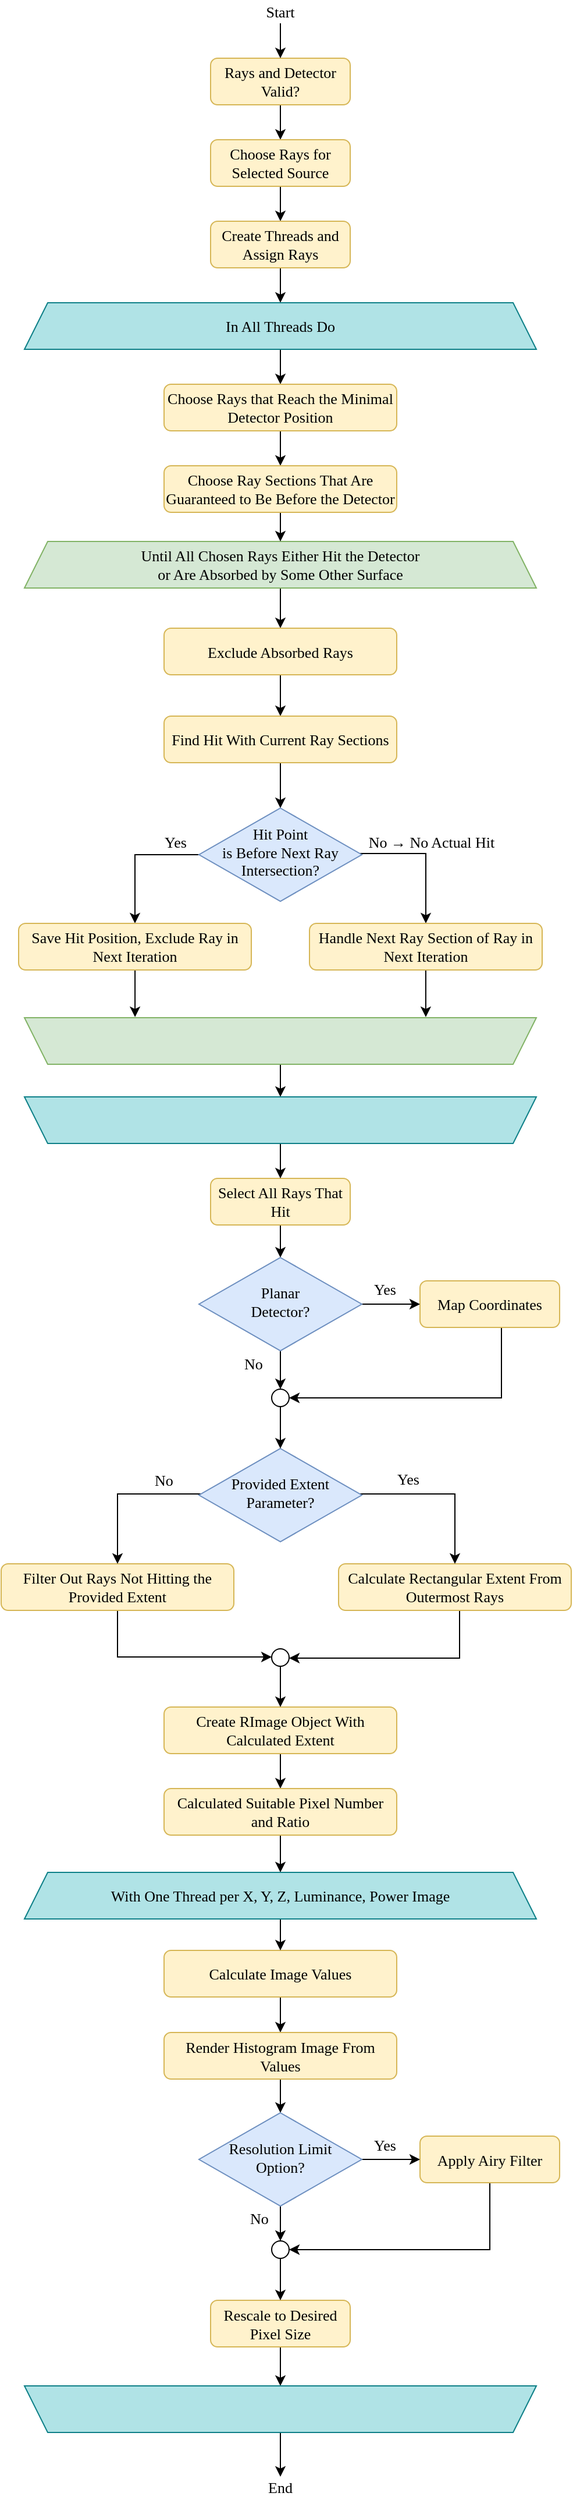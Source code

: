 <mxfile version="21.5.0" type="device">
  <diagram id="C5RBs43oDa-KdzZeNtuy" name="Page-1">
    <mxGraphModel dx="1975" dy="1057" grid="1" gridSize="10" guides="1" tooltips="1" connect="1" arrows="1" fold="1" page="1" pageScale="1" pageWidth="827" pageHeight="1169" math="0" shadow="0">
      <root>
        <mxCell id="WIyWlLk6GJQsqaUBKTNV-0" />
        <mxCell id="WIyWlLk6GJQsqaUBKTNV-1" parent="WIyWlLk6GJQsqaUBKTNV-0" />
        <mxCell id="uH4OkT64cM5H5gFiCBfV-25" style="edgeStyle=orthogonalEdgeStyle;rounded=0;orthogonalLoop=1;jettySize=auto;html=1;entryX=0.5;entryY=0;entryDx=0;entryDy=0;" parent="WIyWlLk6GJQsqaUBKTNV-1" source="tedfQHLUCKz6kTAHSQzP-0" target="Ra94u74_zHsjVBOQ7fiC-0" edge="1">
          <mxGeometry relative="1" as="geometry" />
        </mxCell>
        <mxCell id="tedfQHLUCKz6kTAHSQzP-0" value="Rays and Detector Valid?" style="rounded=1;whiteSpace=wrap;html=1;fontSize=13;glass=0;strokeWidth=1;shadow=0;fillColor=#fff2cc;strokeColor=#d6b656;fontFamily=Times New Roman;fontColor=#000000;" parent="WIyWlLk6GJQsqaUBKTNV-1" vertex="1">
          <mxGeometry x="290" y="70" width="120" height="40" as="geometry" />
        </mxCell>
        <mxCell id="tedfQHLUCKz6kTAHSQzP-2" value="" style="edgeStyle=elbowEdgeStyle;rounded=0;orthogonalLoop=1;jettySize=auto;html=1;fontFamily=Times New Roman;fontSize=13;fontColor=#000000;entryX=0.5;entryY=0;entryDx=0;entryDy=0;" parent="WIyWlLk6GJQsqaUBKTNV-1" source="tedfQHLUCKz6kTAHSQzP-3" target="tedfQHLUCKz6kTAHSQzP-0" edge="1">
          <mxGeometry relative="1" as="geometry">
            <mxPoint x="350.0" y="60" as="targetPoint" />
            <Array as="points">
              <mxPoint x="350" y="60" />
            </Array>
          </mxGeometry>
        </mxCell>
        <mxCell id="tedfQHLUCKz6kTAHSQzP-3" value="Start" style="text;html=1;strokeColor=none;fillColor=none;align=center;verticalAlign=middle;whiteSpace=wrap;rounded=0;fontFamily=Times New Roman;fontSize=13;fontColor=#000000;" parent="WIyWlLk6GJQsqaUBKTNV-1" vertex="1">
          <mxGeometry x="330" y="20" width="40" height="20" as="geometry" />
        </mxCell>
        <mxCell id="uH4OkT64cM5H5gFiCBfV-26" style="edgeStyle=orthogonalEdgeStyle;rounded=0;orthogonalLoop=1;jettySize=auto;html=1;entryX=0.5;entryY=0;entryDx=0;entryDy=0;" parent="WIyWlLk6GJQsqaUBKTNV-1" source="Ra94u74_zHsjVBOQ7fiC-0" target="uH4OkT64cM5H5gFiCBfV-0" edge="1">
          <mxGeometry relative="1" as="geometry" />
        </mxCell>
        <mxCell id="Ra94u74_zHsjVBOQ7fiC-0" value="Choose Rays for Selected Source" style="rounded=1;whiteSpace=wrap;html=1;fontSize=13;glass=0;strokeWidth=1;shadow=0;fillColor=#fff2cc;strokeColor=#d6b656;fontFamily=Times New Roman;fontColor=#000000;" parent="WIyWlLk6GJQsqaUBKTNV-1" vertex="1">
          <mxGeometry x="290" y="140" width="120" height="40" as="geometry" />
        </mxCell>
        <mxCell id="kRTw8O4YsUfzv4fvCx0D-76" style="edgeStyle=orthogonalEdgeStyle;rounded=0;orthogonalLoop=1;jettySize=auto;html=1;entryX=0.5;entryY=0;entryDx=0;entryDy=0;" edge="1" parent="WIyWlLk6GJQsqaUBKTNV-1" source="Ra94u74_zHsjVBOQ7fiC-8" target="kRTw8O4YsUfzv4fvCx0D-58">
          <mxGeometry relative="1" as="geometry" />
        </mxCell>
        <mxCell id="Ra94u74_zHsjVBOQ7fiC-8" value="&lt;div&gt;Until All Chosen Rays Either Hit the Detector &lt;br&gt;&lt;/div&gt;&lt;div&gt;or Are Absorbed by Some Other Surface&lt;/div&gt;" style="shape=trapezoid;perimeter=trapezoidPerimeter;whiteSpace=wrap;html=1;fixedSize=1;fontFamily=Times New Roman;fillColor=#d5e8d4;strokeColor=#82b366;fontSize=13;fontColor=#000000;" parent="WIyWlLk6GJQsqaUBKTNV-1" vertex="1">
          <mxGeometry x="130" y="485" width="440" height="40" as="geometry" />
        </mxCell>
        <mxCell id="kRTw8O4YsUfzv4fvCx0D-57" value="" style="edgeStyle=orthogonalEdgeStyle;rounded=0;orthogonalLoop=1;jettySize=auto;html=1;" edge="1" parent="WIyWlLk6GJQsqaUBKTNV-1" source="Ra94u74_zHsjVBOQ7fiC-22" target="uH4OkT64cM5H5gFiCBfV-12">
          <mxGeometry relative="1" as="geometry" />
        </mxCell>
        <mxCell id="Ra94u74_zHsjVBOQ7fiC-22" value="" style="shape=trapezoid;perimeter=trapezoidPerimeter;whiteSpace=wrap;html=1;fixedSize=1;fontFamily=Times New Roman;fillColor=#d5e8d4;strokeColor=#82b366;direction=west;fontSize=13;fontColor=#000000;" parent="WIyWlLk6GJQsqaUBKTNV-1" vertex="1">
          <mxGeometry x="130" y="894" width="440" height="40" as="geometry" />
        </mxCell>
        <mxCell id="uH4OkT64cM5H5gFiCBfV-21" value="" style="edgeStyle=orthogonalEdgeStyle;rounded=0;orthogonalLoop=1;jettySize=auto;html=1;" parent="WIyWlLk6GJQsqaUBKTNV-1" source="uH4OkT64cM5H5gFiCBfV-0" target="uH4OkT64cM5H5gFiCBfV-1" edge="1">
          <mxGeometry relative="1" as="geometry" />
        </mxCell>
        <mxCell id="uH4OkT64cM5H5gFiCBfV-0" value="Create Threads and Assign Rays" style="rounded=1;whiteSpace=wrap;html=1;fontSize=13;glass=0;strokeWidth=1;shadow=0;fillColor=#fff2cc;strokeColor=#d6b656;fontFamily=Times New Roman;fontColor=#000000;" parent="WIyWlLk6GJQsqaUBKTNV-1" vertex="1">
          <mxGeometry x="290" y="210" width="120" height="40" as="geometry" />
        </mxCell>
        <mxCell id="kRTw8O4YsUfzv4fvCx0D-70" style="edgeStyle=orthogonalEdgeStyle;rounded=0;orthogonalLoop=1;jettySize=auto;html=1;entryX=0.5;entryY=0;entryDx=0;entryDy=0;" edge="1" parent="WIyWlLk6GJQsqaUBKTNV-1" source="uH4OkT64cM5H5gFiCBfV-1" target="kRTw8O4YsUfzv4fvCx0D-0">
          <mxGeometry relative="1" as="geometry" />
        </mxCell>
        <mxCell id="uH4OkT64cM5H5gFiCBfV-1" value="In All Threads Do" style="shape=trapezoid;perimeter=trapezoidPerimeter;whiteSpace=wrap;html=1;fixedSize=1;fontFamily=Times New Roman;fillColor=#b0e3e6;strokeColor=#0e8088;fontSize=13;" parent="WIyWlLk6GJQsqaUBKTNV-1" vertex="1">
          <mxGeometry x="130" y="280" width="440" height="40" as="geometry" />
        </mxCell>
        <mxCell id="kRTw8O4YsUfzv4fvCx0D-21" value="" style="edgeStyle=orthogonalEdgeStyle;rounded=0;orthogonalLoop=1;jettySize=auto;html=1;" edge="1" parent="WIyWlLk6GJQsqaUBKTNV-1" source="uH4OkT64cM5H5gFiCBfV-11" target="kRTw8O4YsUfzv4fvCx0D-16">
          <mxGeometry relative="1" as="geometry" />
        </mxCell>
        <mxCell id="uH4OkT64cM5H5gFiCBfV-11" value="Select All Rays That Hit" style="rounded=1;whiteSpace=wrap;html=1;fontSize=13;glass=0;strokeWidth=1;shadow=0;fillColor=#fff2cc;strokeColor=#d6b656;fontFamily=Times New Roman;fontColor=#000000;" parent="WIyWlLk6GJQsqaUBKTNV-1" vertex="1">
          <mxGeometry x="290" y="1032" width="120" height="40" as="geometry" />
        </mxCell>
        <mxCell id="kRTw8O4YsUfzv4fvCx0D-56" style="edgeStyle=orthogonalEdgeStyle;rounded=0;orthogonalLoop=1;jettySize=auto;html=1;entryX=0.5;entryY=0;entryDx=0;entryDy=0;" edge="1" parent="WIyWlLk6GJQsqaUBKTNV-1" source="uH4OkT64cM5H5gFiCBfV-12" target="uH4OkT64cM5H5gFiCBfV-11">
          <mxGeometry relative="1" as="geometry" />
        </mxCell>
        <mxCell id="uH4OkT64cM5H5gFiCBfV-12" value="" style="shape=trapezoid;perimeter=trapezoidPerimeter;whiteSpace=wrap;html=1;fixedSize=1;fontFamily=Times New Roman;fillColor=#b0e3e6;strokeColor=#0e8088;direction=west;fontSize=13;" parent="WIyWlLk6GJQsqaUBKTNV-1" vertex="1">
          <mxGeometry x="130" y="962" width="440" height="40" as="geometry" />
        </mxCell>
        <mxCell id="kRTw8O4YsUfzv4fvCx0D-71" style="edgeStyle=orthogonalEdgeStyle;rounded=0;orthogonalLoop=1;jettySize=auto;html=1;entryX=0.5;entryY=0;entryDx=0;entryDy=0;" edge="1" parent="WIyWlLk6GJQsqaUBKTNV-1" source="kRTw8O4YsUfzv4fvCx0D-0" target="kRTw8O4YsUfzv4fvCx0D-1">
          <mxGeometry relative="1" as="geometry" />
        </mxCell>
        <mxCell id="kRTw8O4YsUfzv4fvCx0D-0" value="Choose Rays that Reach the Minimal Detector Position" style="rounded=1;whiteSpace=wrap;html=1;fontSize=13;glass=0;strokeWidth=1;shadow=0;fillColor=#fff2cc;strokeColor=#d6b656;fontFamily=Times New Roman;fontColor=#000000;" vertex="1" parent="WIyWlLk6GJQsqaUBKTNV-1">
          <mxGeometry x="250" y="350" width="200" height="40" as="geometry" />
        </mxCell>
        <mxCell id="kRTw8O4YsUfzv4fvCx0D-72" style="edgeStyle=orthogonalEdgeStyle;rounded=0;orthogonalLoop=1;jettySize=auto;html=1;entryX=0.5;entryY=0;entryDx=0;entryDy=0;exitX=0.5;exitY=1;exitDx=0;exitDy=0;" edge="1" parent="WIyWlLk6GJQsqaUBKTNV-1" source="kRTw8O4YsUfzv4fvCx0D-1" target="Ra94u74_zHsjVBOQ7fiC-8">
          <mxGeometry relative="1" as="geometry">
            <mxPoint x="350" y="462" as="sourcePoint" />
          </mxGeometry>
        </mxCell>
        <mxCell id="kRTw8O4YsUfzv4fvCx0D-1" value="Choose Ray Sections That Are Guaranteed to Be Before the Detector" style="rounded=1;whiteSpace=wrap;html=1;fontSize=13;glass=0;strokeWidth=1;shadow=0;fillColor=#fff2cc;strokeColor=#d6b656;fontFamily=Times New Roman;fontColor=#000000;" vertex="1" parent="WIyWlLk6GJQsqaUBKTNV-1">
          <mxGeometry x="250" y="420" width="200" height="40" as="geometry" />
        </mxCell>
        <mxCell id="kRTw8O4YsUfzv4fvCx0D-89" style="edgeStyle=orthogonalEdgeStyle;rounded=0;orthogonalLoop=1;jettySize=auto;html=1;entryX=1;entryY=0.5;entryDx=0;entryDy=0;" edge="1" parent="WIyWlLk6GJQsqaUBKTNV-1" source="kRTw8O4YsUfzv4fvCx0D-3" target="kRTw8O4YsUfzv4fvCx0D-19">
          <mxGeometry relative="1" as="geometry">
            <Array as="points">
              <mxPoint x="540" y="1220" />
            </Array>
          </mxGeometry>
        </mxCell>
        <mxCell id="kRTw8O4YsUfzv4fvCx0D-3" value="Map Coordinates" style="rounded=1;whiteSpace=wrap;html=1;fontSize=13;glass=0;strokeWidth=1;shadow=0;fillColor=#fff2cc;strokeColor=#d6b656;fontFamily=Times New Roman;fontColor=#000000;" vertex="1" parent="WIyWlLk6GJQsqaUBKTNV-1">
          <mxGeometry x="470" y="1120" width="120" height="40" as="geometry" />
        </mxCell>
        <mxCell id="kRTw8O4YsUfzv4fvCx0D-30" style="edgeStyle=orthogonalEdgeStyle;rounded=0;orthogonalLoop=1;jettySize=auto;html=1;entryX=1;entryY=0.5;entryDx=0;entryDy=0;" edge="1" parent="WIyWlLk6GJQsqaUBKTNV-1" source="kRTw8O4YsUfzv4fvCx0D-4" target="kRTw8O4YsUfzv4fvCx0D-28">
          <mxGeometry relative="1" as="geometry">
            <Array as="points">
              <mxPoint x="504" y="1444" />
              <mxPoint x="358" y="1444" />
            </Array>
          </mxGeometry>
        </mxCell>
        <mxCell id="kRTw8O4YsUfzv4fvCx0D-4" value="Calculate Rectangular Extent From Outermost Rays" style="rounded=1;whiteSpace=wrap;html=1;fontSize=13;glass=0;strokeWidth=1;shadow=0;fillColor=#fff2cc;strokeColor=#d6b656;fontFamily=Times New Roman;fontColor=#000000;" vertex="1" parent="WIyWlLk6GJQsqaUBKTNV-1">
          <mxGeometry x="400" y="1363" width="200" height="40" as="geometry" />
        </mxCell>
        <mxCell id="kRTw8O4YsUfzv4fvCx0D-29" value="" style="edgeStyle=orthogonalEdgeStyle;rounded=0;orthogonalLoop=1;jettySize=auto;html=1;" edge="1" parent="WIyWlLk6GJQsqaUBKTNV-1" source="kRTw8O4YsUfzv4fvCx0D-6" target="kRTw8O4YsUfzv4fvCx0D-28">
          <mxGeometry relative="1" as="geometry">
            <Array as="points">
              <mxPoint x="210" y="1443" />
            </Array>
          </mxGeometry>
        </mxCell>
        <mxCell id="kRTw8O4YsUfzv4fvCx0D-6" value="Filter Out Rays Not Hitting the Provided Extent" style="rounded=1;whiteSpace=wrap;html=1;fontSize=13;glass=0;strokeWidth=1;shadow=0;fillColor=#fff2cc;strokeColor=#d6b656;fontFamily=Times New Roman;fontColor=#000000;" vertex="1" parent="WIyWlLk6GJQsqaUBKTNV-1">
          <mxGeometry x="110" y="1363" width="200" height="40" as="geometry" />
        </mxCell>
        <mxCell id="kRTw8O4YsUfzv4fvCx0D-34" style="edgeStyle=orthogonalEdgeStyle;rounded=0;orthogonalLoop=1;jettySize=auto;html=1;entryX=0.5;entryY=0;entryDx=0;entryDy=0;" edge="1" parent="WIyWlLk6GJQsqaUBKTNV-1" source="kRTw8O4YsUfzv4fvCx0D-7" target="kRTw8O4YsUfzv4fvCx0D-14">
          <mxGeometry relative="1" as="geometry" />
        </mxCell>
        <mxCell id="kRTw8O4YsUfzv4fvCx0D-7" value="Create RImage Object With Calculated Extent" style="rounded=1;whiteSpace=wrap;html=1;fontSize=13;glass=0;strokeWidth=1;shadow=0;fillColor=#fff2cc;strokeColor=#d6b656;fontFamily=Times New Roman;fontColor=#000000;" vertex="1" parent="WIyWlLk6GJQsqaUBKTNV-1">
          <mxGeometry x="250" y="1486" width="200" height="40" as="geometry" />
        </mxCell>
        <mxCell id="kRTw8O4YsUfzv4fvCx0D-111" style="edgeStyle=orthogonalEdgeStyle;rounded=0;orthogonalLoop=1;jettySize=auto;html=1;entryX=0.5;entryY=0;entryDx=0;entryDy=0;" edge="1" parent="WIyWlLk6GJQsqaUBKTNV-1" source="kRTw8O4YsUfzv4fvCx0D-9" target="kRTw8O4YsUfzv4fvCx0D-10">
          <mxGeometry relative="1" as="geometry" />
        </mxCell>
        <mxCell id="kRTw8O4YsUfzv4fvCx0D-9" value="Calculate Image Values" style="rounded=1;whiteSpace=wrap;html=1;fontSize=13;glass=0;strokeWidth=1;shadow=0;fillColor=#fff2cc;strokeColor=#d6b656;fontFamily=Times New Roman;fontColor=#000000;" vertex="1" parent="WIyWlLk6GJQsqaUBKTNV-1">
          <mxGeometry x="250" y="1695" width="200" height="40" as="geometry" />
        </mxCell>
        <mxCell id="kRTw8O4YsUfzv4fvCx0D-98" value="" style="edgeStyle=orthogonalEdgeStyle;rounded=0;orthogonalLoop=1;jettySize=auto;html=1;entryX=0.5;entryY=0;entryDx=0;entryDy=0;" edge="1" parent="WIyWlLk6GJQsqaUBKTNV-1" source="kRTw8O4YsUfzv4fvCx0D-10" target="kRTw8O4YsUfzv4fvCx0D-18">
          <mxGeometry relative="1" as="geometry">
            <mxPoint x="350" y="1834" as="targetPoint" />
          </mxGeometry>
        </mxCell>
        <mxCell id="kRTw8O4YsUfzv4fvCx0D-10" value="Render Histogram Image From Values" style="rounded=1;whiteSpace=wrap;html=1;fontSize=13;glass=0;strokeWidth=1;shadow=0;fillColor=#fff2cc;strokeColor=#d6b656;fontFamily=Times New Roman;fontColor=#000000;" vertex="1" parent="WIyWlLk6GJQsqaUBKTNV-1">
          <mxGeometry x="250" y="1765.5" width="200" height="40" as="geometry" />
        </mxCell>
        <mxCell id="kRTw8O4YsUfzv4fvCx0D-46" style="edgeStyle=orthogonalEdgeStyle;rounded=0;orthogonalLoop=1;jettySize=auto;html=1;entryX=1;entryY=0.5;entryDx=0;entryDy=0;" edge="1" parent="WIyWlLk6GJQsqaUBKTNV-1" source="kRTw8O4YsUfzv4fvCx0D-11" target="kRTw8O4YsUfzv4fvCx0D-43">
          <mxGeometry relative="1" as="geometry">
            <Array as="points">
              <mxPoint x="530" y="1952.5" />
            </Array>
          </mxGeometry>
        </mxCell>
        <mxCell id="kRTw8O4YsUfzv4fvCx0D-11" value="Apply Airy Filter" style="rounded=1;whiteSpace=wrap;html=1;fontSize=13;glass=0;strokeWidth=1;shadow=0;fillColor=#fff2cc;strokeColor=#d6b656;fontFamily=Times New Roman;fontColor=#000000;" vertex="1" parent="WIyWlLk6GJQsqaUBKTNV-1">
          <mxGeometry x="470" y="1854.5" width="120" height="40" as="geometry" />
        </mxCell>
        <mxCell id="kRTw8O4YsUfzv4fvCx0D-108" value="" style="edgeStyle=orthogonalEdgeStyle;rounded=0;orthogonalLoop=1;jettySize=auto;html=1;" edge="1" parent="WIyWlLk6GJQsqaUBKTNV-1" source="kRTw8O4YsUfzv4fvCx0D-14" target="kRTw8O4YsUfzv4fvCx0D-97">
          <mxGeometry relative="1" as="geometry" />
        </mxCell>
        <mxCell id="kRTw8O4YsUfzv4fvCx0D-14" value="Calculated Suitable Pixel Number and Ratio" style="rounded=1;whiteSpace=wrap;html=1;fontSize=13;glass=0;strokeWidth=1;shadow=0;fillColor=#fff2cc;strokeColor=#d6b656;fontFamily=Times New Roman;fontColor=#000000;" vertex="1" parent="WIyWlLk6GJQsqaUBKTNV-1">
          <mxGeometry x="250" y="1556" width="200" height="40" as="geometry" />
        </mxCell>
        <mxCell id="kRTw8O4YsUfzv4fvCx0D-93" value="" style="edgeStyle=orthogonalEdgeStyle;rounded=0;orthogonalLoop=1;jettySize=auto;html=1;" edge="1" parent="WIyWlLk6GJQsqaUBKTNV-1" source="kRTw8O4YsUfzv4fvCx0D-15" target="kRTw8O4YsUfzv4fvCx0D-92">
          <mxGeometry relative="1" as="geometry" />
        </mxCell>
        <mxCell id="kRTw8O4YsUfzv4fvCx0D-15" value="&lt;div&gt;Rescale to Desired Pixel Size&lt;/div&gt;" style="rounded=1;whiteSpace=wrap;html=1;fontSize=13;glass=0;strokeWidth=1;shadow=0;fillColor=#fff2cc;strokeColor=#d6b656;fontFamily=Times New Roman;fontColor=#000000;" vertex="1" parent="WIyWlLk6GJQsqaUBKTNV-1">
          <mxGeometry x="290" y="1995.5" width="120" height="40" as="geometry" />
        </mxCell>
        <mxCell id="kRTw8O4YsUfzv4fvCx0D-20" value="" style="edgeStyle=orthogonalEdgeStyle;rounded=0;orthogonalLoop=1;jettySize=auto;html=1;" edge="1" parent="WIyWlLk6GJQsqaUBKTNV-1" source="kRTw8O4YsUfzv4fvCx0D-16" target="kRTw8O4YsUfzv4fvCx0D-19">
          <mxGeometry relative="1" as="geometry" />
        </mxCell>
        <mxCell id="kRTw8O4YsUfzv4fvCx0D-22" value="" style="edgeStyle=orthogonalEdgeStyle;rounded=0;orthogonalLoop=1;jettySize=auto;html=1;" edge="1" parent="WIyWlLk6GJQsqaUBKTNV-1" source="kRTw8O4YsUfzv4fvCx0D-16" target="kRTw8O4YsUfzv4fvCx0D-3">
          <mxGeometry relative="1" as="geometry" />
        </mxCell>
        <mxCell id="kRTw8O4YsUfzv4fvCx0D-16" value="Planar &lt;br&gt;Detector?" style="rhombus;whiteSpace=wrap;html=1;shadow=0;fontFamily=Times New Roman;fontSize=13;align=center;strokeWidth=1;spacing=6;spacingTop=-4;fillColor=#dae8fc;strokeColor=#6c8ebf;fontColor=#000000;" vertex="1" parent="WIyWlLk6GJQsqaUBKTNV-1">
          <mxGeometry x="280" y="1100" width="140" height="80" as="geometry" />
        </mxCell>
        <mxCell id="kRTw8O4YsUfzv4fvCx0D-25" style="edgeStyle=orthogonalEdgeStyle;rounded=0;orthogonalLoop=1;jettySize=auto;html=1;entryX=0.5;entryY=0;entryDx=0;entryDy=0;" edge="1" parent="WIyWlLk6GJQsqaUBKTNV-1" source="kRTw8O4YsUfzv4fvCx0D-17" target="kRTw8O4YsUfzv4fvCx0D-4">
          <mxGeometry relative="1" as="geometry">
            <Array as="points">
              <mxPoint x="500" y="1303" />
            </Array>
          </mxGeometry>
        </mxCell>
        <mxCell id="kRTw8O4YsUfzv4fvCx0D-79" value="" style="edgeStyle=orthogonalEdgeStyle;rounded=0;orthogonalLoop=1;jettySize=auto;html=1;" edge="1" parent="WIyWlLk6GJQsqaUBKTNV-1" source="kRTw8O4YsUfzv4fvCx0D-17" target="kRTw8O4YsUfzv4fvCx0D-6">
          <mxGeometry relative="1" as="geometry">
            <Array as="points">
              <mxPoint x="210" y="1303" />
            </Array>
          </mxGeometry>
        </mxCell>
        <mxCell id="kRTw8O4YsUfzv4fvCx0D-17" value="&lt;div&gt;Provided Extent Parameter?&lt;/div&gt;" style="rhombus;whiteSpace=wrap;html=1;shadow=0;fontFamily=Times New Roman;fontSize=13;align=center;strokeWidth=1;spacing=6;spacingTop=-4;fillColor=#dae8fc;strokeColor=#6c8ebf;fontColor=#000000;" vertex="1" parent="WIyWlLk6GJQsqaUBKTNV-1">
          <mxGeometry x="280" y="1264" width="140" height="80" as="geometry" />
        </mxCell>
        <mxCell id="kRTw8O4YsUfzv4fvCx0D-41" value="" style="edgeStyle=orthogonalEdgeStyle;rounded=0;orthogonalLoop=1;jettySize=auto;html=1;" edge="1" parent="WIyWlLk6GJQsqaUBKTNV-1" source="kRTw8O4YsUfzv4fvCx0D-18" target="kRTw8O4YsUfzv4fvCx0D-11">
          <mxGeometry relative="1" as="geometry" />
        </mxCell>
        <mxCell id="kRTw8O4YsUfzv4fvCx0D-45" value="" style="edgeStyle=orthogonalEdgeStyle;rounded=0;orthogonalLoop=1;jettySize=auto;html=1;" edge="1" parent="WIyWlLk6GJQsqaUBKTNV-1" source="kRTw8O4YsUfzv4fvCx0D-18" target="kRTw8O4YsUfzv4fvCx0D-43">
          <mxGeometry relative="1" as="geometry" />
        </mxCell>
        <mxCell id="kRTw8O4YsUfzv4fvCx0D-18" value="Resolution Limit Option?" style="rhombus;whiteSpace=wrap;html=1;shadow=0;fontFamily=Times New Roman;fontSize=13;align=center;strokeWidth=1;spacing=6;spacingTop=-4;fillColor=#dae8fc;strokeColor=#6c8ebf;fontColor=#000000;" vertex="1" parent="WIyWlLk6GJQsqaUBKTNV-1">
          <mxGeometry x="280" y="1834.5" width="140" height="80" as="geometry" />
        </mxCell>
        <mxCell id="kRTw8O4YsUfzv4fvCx0D-23" value="" style="edgeStyle=orthogonalEdgeStyle;rounded=0;orthogonalLoop=1;jettySize=auto;html=1;" edge="1" parent="WIyWlLk6GJQsqaUBKTNV-1" source="kRTw8O4YsUfzv4fvCx0D-19" target="kRTw8O4YsUfzv4fvCx0D-17">
          <mxGeometry relative="1" as="geometry" />
        </mxCell>
        <mxCell id="kRTw8O4YsUfzv4fvCx0D-19" value="" style="ellipse;whiteSpace=wrap;html=1;aspect=fixed;fontFamily=Times New Roman;fontSize=13;fontColor=#000000;" vertex="1" parent="WIyWlLk6GJQsqaUBKTNV-1">
          <mxGeometry x="342.5" y="1213" width="15" height="15" as="geometry" />
        </mxCell>
        <mxCell id="kRTw8O4YsUfzv4fvCx0D-33" style="edgeStyle=orthogonalEdgeStyle;rounded=0;orthogonalLoop=1;jettySize=auto;html=1;entryX=0.5;entryY=0;entryDx=0;entryDy=0;" edge="1" parent="WIyWlLk6GJQsqaUBKTNV-1" source="kRTw8O4YsUfzv4fvCx0D-28" target="kRTw8O4YsUfzv4fvCx0D-7">
          <mxGeometry relative="1" as="geometry" />
        </mxCell>
        <mxCell id="kRTw8O4YsUfzv4fvCx0D-28" value="" style="ellipse;whiteSpace=wrap;html=1;aspect=fixed;fontFamily=Times New Roman;fontSize=13;fontColor=#000000;" vertex="1" parent="WIyWlLk6GJQsqaUBKTNV-1">
          <mxGeometry x="342.5" y="1436" width="15" height="15" as="geometry" />
        </mxCell>
        <mxCell id="kRTw8O4YsUfzv4fvCx0D-47" value="" style="edgeStyle=orthogonalEdgeStyle;rounded=0;orthogonalLoop=1;jettySize=auto;html=1;" edge="1" parent="WIyWlLk6GJQsqaUBKTNV-1" source="kRTw8O4YsUfzv4fvCx0D-43" target="kRTw8O4YsUfzv4fvCx0D-15">
          <mxGeometry relative="1" as="geometry" />
        </mxCell>
        <mxCell id="kRTw8O4YsUfzv4fvCx0D-43" value="" style="ellipse;whiteSpace=wrap;html=1;aspect=fixed;fontFamily=Times New Roman;fontSize=13;fontColor=#000000;" vertex="1" parent="WIyWlLk6GJQsqaUBKTNV-1">
          <mxGeometry x="342.5" y="1944.5" width="15" height="15" as="geometry" />
        </mxCell>
        <mxCell id="kRTw8O4YsUfzv4fvCx0D-51" value="End" style="text;html=1;strokeColor=none;fillColor=none;align=center;verticalAlign=middle;whiteSpace=wrap;rounded=0;fontFamily=Times New Roman;fontSize=13;fontColor=#000000;" vertex="1" parent="WIyWlLk6GJQsqaUBKTNV-1">
          <mxGeometry x="330" y="2146" width="40" height="20" as="geometry" />
        </mxCell>
        <mxCell id="kRTw8O4YsUfzv4fvCx0D-77" style="edgeStyle=orthogonalEdgeStyle;rounded=0;orthogonalLoop=1;jettySize=auto;html=1;entryX=0.5;entryY=0;entryDx=0;entryDy=0;" edge="1" parent="WIyWlLk6GJQsqaUBKTNV-1" source="kRTw8O4YsUfzv4fvCx0D-58" target="kRTw8O4YsUfzv4fvCx0D-59">
          <mxGeometry relative="1" as="geometry" />
        </mxCell>
        <mxCell id="kRTw8O4YsUfzv4fvCx0D-58" value="Exclude Absorbed Rays" style="rounded=1;whiteSpace=wrap;html=1;fontSize=13;glass=0;strokeWidth=1;shadow=0;fillColor=#fff2cc;strokeColor=#d6b656;fontFamily=Times New Roman;fontColor=#000000;" vertex="1" parent="WIyWlLk6GJQsqaUBKTNV-1">
          <mxGeometry x="250" y="559.5" width="200" height="40" as="geometry" />
        </mxCell>
        <mxCell id="kRTw8O4YsUfzv4fvCx0D-78" value="" style="edgeStyle=orthogonalEdgeStyle;rounded=0;orthogonalLoop=1;jettySize=auto;html=1;" edge="1" parent="WIyWlLk6GJQsqaUBKTNV-1" source="kRTw8O4YsUfzv4fvCx0D-59" target="kRTw8O4YsUfzv4fvCx0D-60">
          <mxGeometry relative="1" as="geometry" />
        </mxCell>
        <mxCell id="kRTw8O4YsUfzv4fvCx0D-59" value="Find Hit With Current Ray Sections" style="rounded=1;whiteSpace=wrap;html=1;fontSize=13;glass=0;strokeWidth=1;shadow=0;fillColor=#fff2cc;strokeColor=#d6b656;fontFamily=Times New Roman;fontColor=#000000;" vertex="1" parent="WIyWlLk6GJQsqaUBKTNV-1">
          <mxGeometry x="250" y="635" width="200" height="40" as="geometry" />
        </mxCell>
        <mxCell id="kRTw8O4YsUfzv4fvCx0D-64" style="edgeStyle=orthogonalEdgeStyle;rounded=0;orthogonalLoop=1;jettySize=auto;html=1;entryX=0.5;entryY=0;entryDx=0;entryDy=0;" edge="1" parent="WIyWlLk6GJQsqaUBKTNV-1" source="kRTw8O4YsUfzv4fvCx0D-60" target="kRTw8O4YsUfzv4fvCx0D-62">
          <mxGeometry relative="1" as="geometry">
            <Array as="points">
              <mxPoint x="475" y="753" />
            </Array>
          </mxGeometry>
        </mxCell>
        <mxCell id="kRTw8O4YsUfzv4fvCx0D-66" style="edgeStyle=orthogonalEdgeStyle;rounded=0;orthogonalLoop=1;jettySize=auto;html=1;entryX=0.5;entryY=0;entryDx=0;entryDy=0;" edge="1" parent="WIyWlLk6GJQsqaUBKTNV-1" source="kRTw8O4YsUfzv4fvCx0D-60" target="kRTw8O4YsUfzv4fvCx0D-61">
          <mxGeometry relative="1" as="geometry">
            <Array as="points">
              <mxPoint x="225" y="754" />
            </Array>
          </mxGeometry>
        </mxCell>
        <mxCell id="kRTw8O4YsUfzv4fvCx0D-60" value="&lt;div&gt;Hit Point &lt;br&gt;&lt;/div&gt;&lt;div&gt;is Before Next Ray Intersection?&lt;/div&gt;" style="rhombus;whiteSpace=wrap;html=1;shadow=0;fontFamily=Times New Roman;fontSize=13;align=center;strokeWidth=1;spacing=6;spacingTop=-4;fillColor=#dae8fc;strokeColor=#6c8ebf;fontColor=#000000;" vertex="1" parent="WIyWlLk6GJQsqaUBKTNV-1">
          <mxGeometry x="280" y="714" width="140" height="80" as="geometry" />
        </mxCell>
        <mxCell id="kRTw8O4YsUfzv4fvCx0D-67" style="edgeStyle=orthogonalEdgeStyle;rounded=0;orthogonalLoop=1;jettySize=auto;html=1;entryX=0.784;entryY=1.014;entryDx=0;entryDy=0;entryPerimeter=0;" edge="1" parent="WIyWlLk6GJQsqaUBKTNV-1" source="kRTw8O4YsUfzv4fvCx0D-61" target="Ra94u74_zHsjVBOQ7fiC-22">
          <mxGeometry relative="1" as="geometry" />
        </mxCell>
        <mxCell id="kRTw8O4YsUfzv4fvCx0D-61" value="Save Hit Position, Exclude Ray in Next Iteration" style="rounded=1;whiteSpace=wrap;html=1;fontSize=13;glass=0;strokeWidth=1;shadow=0;fillColor=#fff2cc;strokeColor=#d6b656;fontFamily=Times New Roman;fontColor=#000000;" vertex="1" parent="WIyWlLk6GJQsqaUBKTNV-1">
          <mxGeometry x="125" y="813" width="200" height="40" as="geometry" />
        </mxCell>
        <mxCell id="kRTw8O4YsUfzv4fvCx0D-68" style="edgeStyle=orthogonalEdgeStyle;rounded=0;orthogonalLoop=1;jettySize=auto;html=1;entryX=0.216;entryY=1.014;entryDx=0;entryDy=0;entryPerimeter=0;" edge="1" parent="WIyWlLk6GJQsqaUBKTNV-1" source="kRTw8O4YsUfzv4fvCx0D-62" target="Ra94u74_zHsjVBOQ7fiC-22">
          <mxGeometry relative="1" as="geometry" />
        </mxCell>
        <mxCell id="kRTw8O4YsUfzv4fvCx0D-62" value="Handle Next Ray Section of Ray in Next Iteration" style="rounded=1;whiteSpace=wrap;html=1;fontSize=13;glass=0;strokeWidth=1;shadow=0;fillColor=#fff2cc;strokeColor=#d6b656;fontFamily=Times New Roman;fontColor=#000000;" vertex="1" parent="WIyWlLk6GJQsqaUBKTNV-1">
          <mxGeometry x="375" y="813" width="200" height="40" as="geometry" />
        </mxCell>
        <mxCell id="kRTw8O4YsUfzv4fvCx0D-80" value="Yes" style="text;html=1;strokeColor=none;fillColor=none;align=center;verticalAlign=middle;whiteSpace=wrap;rounded=0;fontFamily=Times New Roman;fontSize=13;fontColor=#000000;" vertex="1" parent="WIyWlLk6GJQsqaUBKTNV-1">
          <mxGeometry x="420" y="1851.5" width="40" height="20" as="geometry" />
        </mxCell>
        <mxCell id="kRTw8O4YsUfzv4fvCx0D-81" value="No" style="text;html=1;strokeColor=none;fillColor=none;align=center;verticalAlign=middle;whiteSpace=wrap;rounded=0;fontFamily=Times New Roman;fontSize=13;fontColor=#000000;" vertex="1" parent="WIyWlLk6GJQsqaUBKTNV-1">
          <mxGeometry x="312" y="1914.5" width="40" height="20" as="geometry" />
        </mxCell>
        <mxCell id="kRTw8O4YsUfzv4fvCx0D-82" value="Yes" style="text;html=1;strokeColor=none;fillColor=none;align=center;verticalAlign=middle;whiteSpace=wrap;rounded=0;fontFamily=Times New Roman;fontSize=13;fontColor=#000000;" vertex="1" parent="WIyWlLk6GJQsqaUBKTNV-1">
          <mxGeometry x="440" y="1280" width="40" height="20" as="geometry" />
        </mxCell>
        <mxCell id="kRTw8O4YsUfzv4fvCx0D-83" value="No" style="text;html=1;strokeColor=none;fillColor=none;align=center;verticalAlign=middle;whiteSpace=wrap;rounded=0;fontFamily=Times New Roman;fontSize=13;fontColor=#000000;" vertex="1" parent="WIyWlLk6GJQsqaUBKTNV-1">
          <mxGeometry x="230" y="1281" width="40" height="20" as="geometry" />
        </mxCell>
        <mxCell id="kRTw8O4YsUfzv4fvCx0D-84" value="Yes" style="text;html=1;strokeColor=none;fillColor=none;align=center;verticalAlign=middle;whiteSpace=wrap;rounded=0;fontFamily=Times New Roman;fontSize=13;fontColor=#000000;" vertex="1" parent="WIyWlLk6GJQsqaUBKTNV-1">
          <mxGeometry x="420" y="1117" width="40" height="20" as="geometry" />
        </mxCell>
        <mxCell id="kRTw8O4YsUfzv4fvCx0D-85" value="No" style="text;html=1;strokeColor=none;fillColor=none;align=center;verticalAlign=middle;whiteSpace=wrap;rounded=0;fontFamily=Times New Roman;fontSize=13;fontColor=#000000;" vertex="1" parent="WIyWlLk6GJQsqaUBKTNV-1">
          <mxGeometry x="306.5" y="1181" width="40" height="20" as="geometry" />
        </mxCell>
        <mxCell id="kRTw8O4YsUfzv4fvCx0D-86" value="Yes" style="text;html=1;strokeColor=none;fillColor=none;align=center;verticalAlign=middle;whiteSpace=wrap;rounded=0;fontFamily=Times New Roman;fontSize=13;fontColor=#000000;" vertex="1" parent="WIyWlLk6GJQsqaUBKTNV-1">
          <mxGeometry x="240" y="733" width="40" height="20" as="geometry" />
        </mxCell>
        <mxCell id="kRTw8O4YsUfzv4fvCx0D-87" value="No → No Actual Hit" style="text;html=1;strokeColor=none;fillColor=none;align=center;verticalAlign=middle;whiteSpace=wrap;rounded=0;fontFamily=Times New Roman;fontSize=13;fontColor=#000000;" vertex="1" parent="WIyWlLk6GJQsqaUBKTNV-1">
          <mxGeometry x="420" y="733" width="120" height="20" as="geometry" />
        </mxCell>
        <mxCell id="kRTw8O4YsUfzv4fvCx0D-94" style="edgeStyle=orthogonalEdgeStyle;rounded=0;orthogonalLoop=1;jettySize=auto;html=1;entryX=0.5;entryY=0;entryDx=0;entryDy=0;" edge="1" parent="WIyWlLk6GJQsqaUBKTNV-1" source="kRTw8O4YsUfzv4fvCx0D-92">
          <mxGeometry relative="1" as="geometry">
            <mxPoint x="350" y="2147" as="targetPoint" />
          </mxGeometry>
        </mxCell>
        <mxCell id="kRTw8O4YsUfzv4fvCx0D-92" value="" style="shape=trapezoid;perimeter=trapezoidPerimeter;whiteSpace=wrap;html=1;fixedSize=1;fontFamily=Times New Roman;fillColor=#b0e3e6;strokeColor=#0e8088;direction=west;fontSize=13;" vertex="1" parent="WIyWlLk6GJQsqaUBKTNV-1">
          <mxGeometry x="130" y="2069" width="440" height="40" as="geometry" />
        </mxCell>
        <mxCell id="kRTw8O4YsUfzv4fvCx0D-110" style="edgeStyle=orthogonalEdgeStyle;rounded=0;orthogonalLoop=1;jettySize=auto;html=1;entryX=0.5;entryY=0;entryDx=0;entryDy=0;" edge="1" parent="WIyWlLk6GJQsqaUBKTNV-1" source="kRTw8O4YsUfzv4fvCx0D-97" target="kRTw8O4YsUfzv4fvCx0D-9">
          <mxGeometry relative="1" as="geometry" />
        </mxCell>
        <mxCell id="kRTw8O4YsUfzv4fvCx0D-97" value="With One Thread per X, Y, Z, Luminance, Power Image" style="shape=trapezoid;perimeter=trapezoidPerimeter;whiteSpace=wrap;html=1;fixedSize=1;fontFamily=Times New Roman;fillColor=#b0e3e6;strokeColor=#0e8088;fontSize=13;" vertex="1" parent="WIyWlLk6GJQsqaUBKTNV-1">
          <mxGeometry x="130" y="1628" width="440" height="40" as="geometry" />
        </mxCell>
      </root>
    </mxGraphModel>
  </diagram>
</mxfile>
